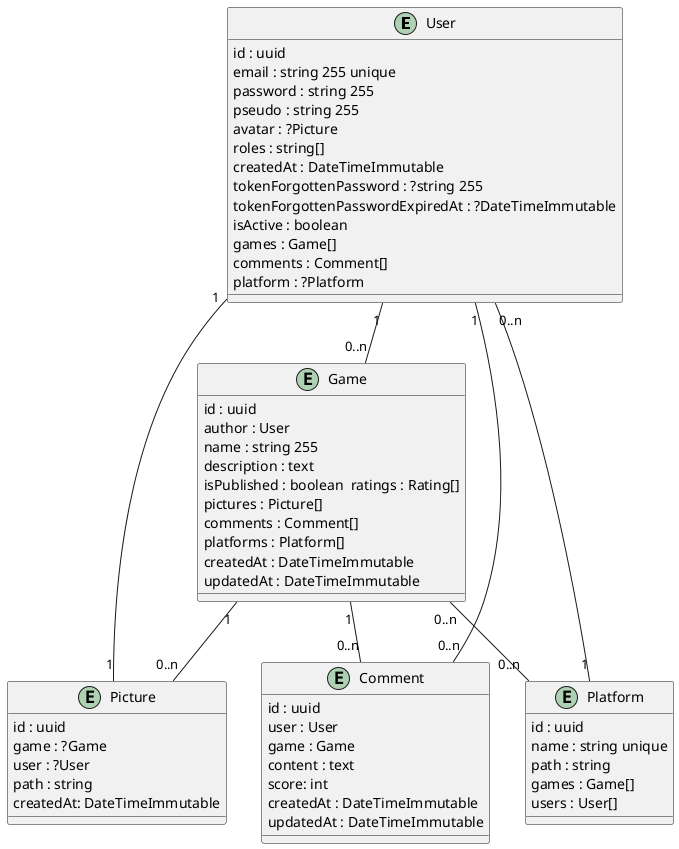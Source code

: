 @startuml DB

entity User
{
  {field} id : uuid
  {field} email : string 255 unique
  {field} password : string 255
  {field} pseudo : string 255
  {field} avatar : ?Picture
  {field} roles : string[]
  {field} createdAt : DateTimeImmutable
  {field} tokenForgottenPassword : ?string 255
  {field} tokenForgottenPasswordExpiredAt : ?DateTimeImmutable
  {field} isActive : boolean
  {field} games : Game[]
  {field} comments : Comment[]
  {field} platform : ?Platform
}

entity Game
{
  {field} id : uuid
  {field} author : User
  {field} name : string 255
  {field} description : text
  {field} isPublished : boolean  {field} ratings : Rating[]
  {field} pictures : Picture[]
  {field} comments : Comment[]
  {field} platforms : Platform[]
  {field} createdAt : DateTimeImmutable
  {field} updatedAt : DateTimeImmutable
}

entity Picture
{
  {field} id : uuid
  {field} game : ?Game
  {field} user : ?User
  {field} path : string
  {field} createdAt: DateTimeImmutable
}

entity Comment
{
  {field} id : uuid
  {field} user : User
  {field} game : Game
  {field} content : text
  {field} score: int
  {field} createdAt : DateTimeImmutable
  {field} updatedAt : DateTimeImmutable
}

entity Platform
{
  {field} id : uuid
  {field} name : string unique
  {field} path : string
  {field} games : Game[]
  {field} users : User[]
}

User "1" -- "0..n" Game
User "1" -- "0..n" Comment
User "1" -- "1" Picture

Game "1" -- "0..n" Picture
Game "1" -- "0..n" Comment
Game "0..n" -- "0..n" Platform

Platform "1" -- "0..n" User

@enduml